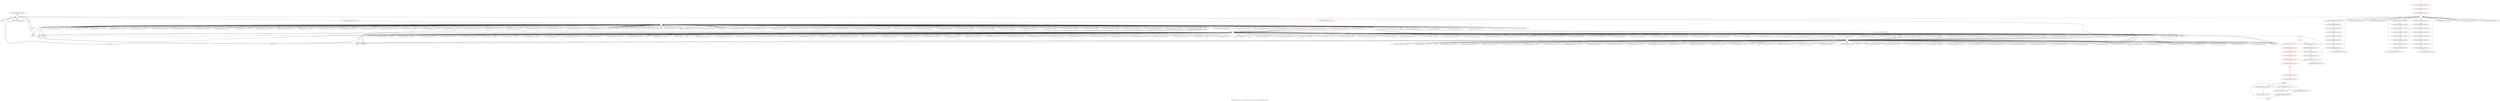 digraph "Vulnerability from 'file curve25519-donnabad.c line 854 to file curve25519-donnabad.c line 725 '  "{
label="Vulnerability from  'file curve25519-donnabad.c line 854 to file curve25519-donnabad.c line 725 ' ";
node_6763[shape=octagon,style=solid,label="curve25519-donnabad.c Line  865"]
node_6996[shape=ellipse,style=dashed,label=""]
"node_6763"->"node_6996"
node_6762[shape=octagon,style=solid,label="null"]
"node_6762"->"node_6996"
node_6761[shape=octagon,style=solid,label="curve25519-donnabad.c Line  862"]
node_7064[shape=ellipse,style=dashed,label="", color=red]
"node_6761"->"node_7064"
node_6760[shape=octagon,style=solid,label="curve25519-donnabad.c Line  862"]
node_6759[shape=ellipse,style=solid,label="curve25519-donnabad.c Line  862"]
"node_6760"->"node_6759"
"node_6759"->"node_6761"
node_6758[shape=ellipse,style=dashed,label=""]
node_7041[shape=octagon,style=solid,label="null"]
"node_6758"->"node_7041"
node_7061[shape=octagon,style=solid,label="null"]
"node_6758"->"node_7061"
node_7068[shape=octagon,style=solid,label="null"]
"node_6758"->"node_7068"
node_7069[shape=octagon,style=solid,label="null"]
"node_6758"->"node_7069"
node_6766[shape=octagon,style=solid,label="null"]
"node_6758"->"node_6766"
node_6767[shape=octagon,style=solid,label="curve25519-donnabad.c Line  866"]
"node_6758"->"node_6767"
node_6769[shape=octagon,style=solid,label="null"]
"node_6758"->"node_6769"
node_6772[shape=octagon,style=solid,label="curve25519-donnabad.c Line  867"]
"node_6758"->"node_6772"
node_6778[shape=octagon,style=solid,label="null"]
"node_6758"->"node_6778"
node_6787[shape=octagon,style=solid,label="curve25519-donnabad.c Line  838"]
"node_6758"->"node_6787"
node_6834[shape=octagon,style=solid,label="curve25519-donnabad.c Line  813"]
"node_6758"->"node_6834"
node_6836[shape=octagon,style=solid,label="curve25519-donnabad.c Line  813"]
"node_6758"->"node_6836"
node_6855[shape=octagon,style=solid,label="curve25519-donnabad.c Line  800"]
"node_6758"->"node_6855"
node_6857[shape=octagon,style=solid,label="curve25519-donnabad.c Line  801"]
"node_6758"->"node_6857"
node_6860[shape=octagon,style=solid,label="curve25519-donnabad.c Line  803"]
"node_6758"->"node_6860"
node_6863[shape=octagon,style=solid,label="curve25519-donnabad.c Line  804"]
"node_6758"->"node_6863"
node_6864[shape=octagon,style=solid,label="curve25519-donnabad.c Line  804"]
"node_6758"->"node_6864"
node_6865[shape=octagon,style=solid,label="curve25519-donnabad.c Line  804"]
"node_6758"->"node_6865"
node_6867[shape=octagon,style=solid,label="curve25519-donnabad.c Line  805"]
"node_6758"->"node_6867"
node_6868[shape=octagon,style=solid,label="curve25519-donnabad.c Line  806"]
"node_6758"->"node_6868"
node_6870[shape=octagon,style=solid,label="curve25519-donnabad.c Line  806"]
"node_6758"->"node_6870"
node_6873[shape=octagon,style=solid,label="curve25519-donnabad.c Line  808"]
"node_6758"->"node_6873"
node_6885[shape=octagon,style=solid,label="curve25519-donnabad.c Line  815"]
"node_6758"->"node_6885"
node_6892[shape=octagon,style=solid,label="curve25519-donnabad.c Line  818"]
"node_6758"->"node_6892"
node_6894[shape=octagon,style=solid,label="curve25519-donnabad.c Line  818"]
"node_6758"->"node_6894"
node_6896[shape=octagon,style=solid,label="curve25519-donnabad.c Line  820"]
"node_6758"->"node_6896"
node_6905[shape=octagon,style=solid,label="curve25519-donnabad.c Line  823"]
"node_6758"->"node_6905"
node_6906[shape=octagon,style=solid,label="null"]
"node_6758"->"node_6906"
node_6915[shape=octagon,style=solid,label="curve25519-donnabad.c Line  828"]
"node_6758"->"node_6915"
node_6917[shape=octagon,style=solid,label="curve25519-donnabad.c Line  828"]
"node_6758"->"node_6917"
node_6920[shape=octagon,style=solid,label="curve25519-donnabad.c Line  830"]
"node_6758"->"node_6920"
node_6927[shape=octagon,style=solid,label="curve25519-donnabad.c Line  833"]
"node_6758"->"node_6927"
node_6929[shape=octagon,style=solid,label="curve25519-donnabad.c Line  833"]
"node_6758"->"node_6929"
node_6932[shape=octagon,style=solid,label="curve25519-donnabad.c Line  835"]
"node_6758"->"node_6932"
node_6945[shape=octagon,style=solid,label="curve25519-donnabad.c Line  843"]
"node_6758"->"node_6945"
node_6958[shape=octagon,style=solid,label="null"]
"node_6758"->"node_6958"
node_6960[shape=octagon,style=solid,label="curve25519-donnabad.c Line  850"]
"node_6758"->"node_6960"
node_6966[shape=octagon,style=solid,label="null"]
"node_6758"->"node_6966"
node_6997[shape=octagon,style=solid,label="null"]
"node_6758"->"node_6997"
node_7012[shape=octagon,style=solid,label="null"]
"node_6758"->"node_7012"
node_7013[shape=octagon,style=solid,label="curve25519-donnabad.c Line  665"]
"node_6758"->"node_7013"
node_7015[shape=octagon,style=solid,label="curve25519-donnabad.c Line  667"]
"node_6758"->"node_7015"
node_7018[shape=octagon,style=solid,label="curve25519-donnabad.c Line  669"]
"node_6758"->"node_7018"
node_7021[shape=octagon,style=solid,label="curve25519-donnabad.c Line  674"]
"node_6758"->"node_7021"
node_7023[shape=octagon,style=solid,label="curve25519-donnabad.c Line  677"]
"node_6758"->"node_7023"
node_7024[shape=octagon,style=solid,label="curve25519-donnabad.c Line  679"]
"node_6758"->"node_7024"
node_7025[shape=octagon,style=solid,label="curve25519-donnabad.c Line  681"]
"node_6758"->"node_7025"
node_7026[shape=octagon,style=solid,label="curve25519-donnabad.c Line  681"]
"node_6758"->"node_7026"
node_7028[shape=octagon,style=solid,label="curve25519-donnabad.c Line  686"]
"node_6758"->"node_7028"
node_7029[shape=octagon,style=solid,label="curve25519-donnabad.c Line  686"]
"node_6758"->"node_7029"
node_7030[shape=octagon,style=solid,label="null"]
"node_6758"->"node_7030"
node_7035[shape=octagon,style=solid,label="curve25519-donnabad.c Line  689"]
"node_6758"->"node_7035"
node_7038[shape=octagon,style=solid,label="curve25519-donnabad.c Line  695"]
"node_6758"->"node_7038"
node_7039[shape=octagon,style=solid,label="curve25519-donnabad.c Line  697"]
"node_6758"->"node_7039"
node_6757[shape=ellipse,style=dashed,label=""]
"node_6757"->"node_7041"
"node_6757"->"node_7061"
node_7065[shape=octagon,style=solid,label="null"]
"node_6757"->"node_7065"
node_7067[shape=octagon,style=solid,label="null"]
"node_6757"->"node_7067"
"node_6757"->"node_7068"
"node_6757"->"node_7069"
node_6764[shape=octagon,style=solid,label="curve25519-donnabad.c Line  865"]
"node_6757"->"node_6764"
node_6768[shape=octagon,style=solid,label="curve25519-donnabad.c Line  866"]
"node_6757"->"node_6768"
"node_6757"->"node_6769"
node_6770[shape=octagon,style=solid,label="curve25519-donnabad.c Line  867"]
"node_6757"->"node_6770"
node_6774[shape=octagon,style=solid,label="curve25519-donnabad.c Line  868"]
"node_6757"->"node_6774"
node_6776[shape=octagon,style=solid,label="null"]
"node_6757"->"node_6776"
"node_6757"->"node_6778"
node_6781[shape=octagon,style=solid,label="curve25519-donnabad.c Line  837"]
"node_6757"->"node_6781"
node_6782[shape=octagon,style=solid,label="curve25519-donnabad.c Line  837"]
"node_6757"->"node_6782"
node_6783[shape=octagon,style=solid,label="curve25519-donnabad.c Line  837"]
"node_6757"->"node_6783"
node_6784[shape=octagon,style=solid,label="curve25519-donnabad.c Line  837"]
"node_6757"->"node_6784"
node_6785[shape=octagon,style=solid,label="curve25519-donnabad.c Line  838"]
"node_6757"->"node_6785"
node_6786[shape=octagon,style=solid,label="curve25519-donnabad.c Line  838"]
"node_6757"->"node_6786"
node_6835[shape=octagon,style=solid,label="curve25519-donnabad.c Line  813"]
"node_6757"->"node_6835"
node_6853[shape=octagon,style=solid,label="curve25519-donnabad.c Line  780"]
"node_6757"->"node_6853"
node_6856[shape=octagon,style=solid,label="curve25519-donnabad.c Line  801"]
"node_6757"->"node_6856"
node_6858[shape=octagon,style=solid,label="curve25519-donnabad.c Line  802"]
"node_6757"->"node_6858"
node_6859[shape=octagon,style=solid,label="curve25519-donnabad.c Line  802"]
"node_6757"->"node_6859"
node_6861[shape=octagon,style=solid,label="curve25519-donnabad.c Line  803"]
"node_6757"->"node_6861"
node_6866[shape=octagon,style=solid,label="curve25519-donnabad.c Line  805"]
"node_6757"->"node_6866"
node_6869[shape=octagon,style=solid,label="curve25519-donnabad.c Line  806"]
"node_6757"->"node_6869"
node_6871[shape=octagon,style=solid,label="null"]
"node_6757"->"node_6871"
node_6872[shape=octagon,style=solid,label="curve25519-donnabad.c Line  808"]
"node_6757"->"node_6872"
node_6874[shape=octagon,style=solid,label="curve25519-donnabad.c Line  809"]
"node_6757"->"node_6874"
node_6875[shape=octagon,style=solid,label="curve25519-donnabad.c Line  809"]
"node_6757"->"node_6875"
node_6876[shape=octagon,style=solid,label="curve25519-donnabad.c Line  810"]
"node_6757"->"node_6876"
node_6877[shape=octagon,style=solid,label="curve25519-donnabad.c Line  810"]
"node_6757"->"node_6877"
node_6878[shape=octagon,style=solid,label="curve25519-donnabad.c Line  811"]
"node_6757"->"node_6878"
node_6879[shape=octagon,style=solid,label="curve25519-donnabad.c Line  811"]
"node_6757"->"node_6879"
node_6880[shape=octagon,style=solid,label="curve25519-donnabad.c Line  812"]
"node_6757"->"node_6880"
node_6881[shape=octagon,style=solid,label="curve25519-donnabad.c Line  812"]
"node_6757"->"node_6881"
node_6884[shape=octagon,style=solid,label="curve25519-donnabad.c Line  815"]
"node_6757"->"node_6884"
node_6886[shape=octagon,style=solid,label="curve25519-donnabad.c Line  816"]
"node_6757"->"node_6886"
node_6887[shape=octagon,style=solid,label="curve25519-donnabad.c Line  816"]
"node_6757"->"node_6887"
node_6888[shape=octagon,style=solid,label="curve25519-donnabad.c Line  817"]
"node_6757"->"node_6888"
node_6889[shape=octagon,style=solid,label="curve25519-donnabad.c Line  817"]
"node_6757"->"node_6889"
node_6890[shape=octagon,style=solid,label="curve25519-donnabad.c Line  817"]
"node_6757"->"node_6890"
node_6891[shape=octagon,style=solid,label="curve25519-donnabad.c Line  817"]
"node_6757"->"node_6891"
node_6893[shape=octagon,style=solid,label="curve25519-donnabad.c Line  818"]
"node_6757"->"node_6893"
node_6895[shape=octagon,style=solid,label="curve25519-donnabad.c Line  820"]
"node_6757"->"node_6895"
node_6897[shape=octagon,style=solid,label="curve25519-donnabad.c Line  821"]
"node_6757"->"node_6897"
node_6898[shape=octagon,style=solid,label="curve25519-donnabad.c Line  821"]
"node_6757"->"node_6898"
node_6899[shape=octagon,style=solid,label="curve25519-donnabad.c Line  822"]
"node_6757"->"node_6899"
node_6900[shape=octagon,style=solid,label="curve25519-donnabad.c Line  822"]
"node_6757"->"node_6900"
node_6901[shape=octagon,style=solid,label="curve25519-donnabad.c Line  822"]
"node_6757"->"node_6901"
node_6902[shape=octagon,style=solid,label="curve25519-donnabad.c Line  822"]
"node_6757"->"node_6902"
node_6903[shape=octagon,style=solid,label="curve25519-donnabad.c Line  823"]
"node_6757"->"node_6903"
node_6904[shape=octagon,style=solid,label="curve25519-donnabad.c Line  823"]
"node_6757"->"node_6904"
node_6907[shape=octagon,style=solid,label="curve25519-donnabad.c Line  825"]
"node_6757"->"node_6907"
node_6908[shape=octagon,style=solid,label="curve25519-donnabad.c Line  825"]
"node_6757"->"node_6908"
node_6909[shape=octagon,style=solid,label="curve25519-donnabad.c Line  826"]
"node_6757"->"node_6909"
node_6910[shape=octagon,style=solid,label="curve25519-donnabad.c Line  826"]
"node_6757"->"node_6910"
node_6911[shape=octagon,style=solid,label="curve25519-donnabad.c Line  827"]
"node_6757"->"node_6911"
node_6912[shape=octagon,style=solid,label="curve25519-donnabad.c Line  827"]
"node_6757"->"node_6912"
node_6913[shape=octagon,style=solid,label="curve25519-donnabad.c Line  827"]
"node_6757"->"node_6913"
node_6914[shape=octagon,style=solid,label="curve25519-donnabad.c Line  827"]
"node_6757"->"node_6914"
node_6916[shape=octagon,style=solid,label="curve25519-donnabad.c Line  828"]
"node_6757"->"node_6916"
node_6919[shape=octagon,style=solid,label="curve25519-donnabad.c Line  830"]
"node_6757"->"node_6919"
node_6921[shape=octagon,style=solid,label="curve25519-donnabad.c Line  831"]
"node_6757"->"node_6921"
node_6922[shape=octagon,style=solid,label="curve25519-donnabad.c Line  831"]
"node_6757"->"node_6922"
node_6923[shape=octagon,style=solid,label="curve25519-donnabad.c Line  832"]
"node_6757"->"node_6923"
node_6924[shape=octagon,style=solid,label="curve25519-donnabad.c Line  832"]
"node_6757"->"node_6924"
node_6925[shape=octagon,style=solid,label="curve25519-donnabad.c Line  832"]
"node_6757"->"node_6925"
node_6926[shape=octagon,style=solid,label="curve25519-donnabad.c Line  832"]
"node_6757"->"node_6926"
node_6928[shape=octagon,style=solid,label="curve25519-donnabad.c Line  833"]
"node_6757"->"node_6928"
node_6931[shape=octagon,style=solid,label="curve25519-donnabad.c Line  835"]
"node_6757"->"node_6931"
node_6933[shape=octagon,style=solid,label="curve25519-donnabad.c Line  836"]
"node_6757"->"node_6933"
node_6934[shape=octagon,style=solid,label="curve25519-donnabad.c Line  836"]
"node_6757"->"node_6934"
node_6935[shape=octagon,style=solid,label="curve25519-donnabad.c Line  840"]
"node_6757"->"node_6935"
node_6936[shape=octagon,style=solid,label="curve25519-donnabad.c Line  840"]
"node_6757"->"node_6936"
node_6937[shape=octagon,style=solid,label="curve25519-donnabad.c Line  841"]
"node_6757"->"node_6937"
node_6938[shape=octagon,style=solid,label="curve25519-donnabad.c Line  841"]
"node_6757"->"node_6938"
node_6939[shape=octagon,style=solid,label="curve25519-donnabad.c Line  842"]
"node_6757"->"node_6939"
node_6940[shape=octagon,style=solid,label="curve25519-donnabad.c Line  842"]
"node_6757"->"node_6940"
node_6941[shape=octagon,style=solid,label="curve25519-donnabad.c Line  842"]
"node_6757"->"node_6941"
node_6942[shape=octagon,style=solid,label="curve25519-donnabad.c Line  842"]
"node_6757"->"node_6942"
node_6943[shape=octagon,style=solid,label="curve25519-donnabad.c Line  843"]
"node_6757"->"node_6943"
node_6944[shape=octagon,style=solid,label="curve25519-donnabad.c Line  843"]
"node_6757"->"node_6944"
node_6947[shape=octagon,style=solid,label="curve25519-donnabad.c Line  845"]
"node_6757"->"node_6947"
node_6948[shape=octagon,style=solid,label="curve25519-donnabad.c Line  845"]
"node_6757"->"node_6948"
node_6949[shape=octagon,style=solid,label="curve25519-donnabad.c Line  846"]
"node_6757"->"node_6949"
node_6950[shape=octagon,style=solid,label="curve25519-donnabad.c Line  846"]
"node_6757"->"node_6950"
node_6951[shape=octagon,style=solid,label="curve25519-donnabad.c Line  847"]
"node_6757"->"node_6951"
node_6952[shape=octagon,style=solid,label="curve25519-donnabad.c Line  847"]
"node_6757"->"node_6952"
node_6953[shape=octagon,style=solid,label="curve25519-donnabad.c Line  848"]
"node_6757"->"node_6953"
node_6954[shape=octagon,style=solid,label="curve25519-donnabad.c Line  848"]
"node_6757"->"node_6954"
node_6956[shape=octagon,style=solid,label="curve25519-donnabad.c Line  849"]
"node_6757"->"node_6956"
node_6957[shape=octagon,style=solid,label="curve25519-donnabad.c Line  849"]
"node_6757"->"node_6957"
node_6959[shape=octagon,style=solid,label="curve25519-donnabad.c Line  850"]
"node_6757"->"node_6959"
node_6964[shape=octagon,style=solid,label="null"]
"node_6757"->"node_6964"
"node_6757"->"node_6966"
node_6999[shape=octagon,style=solid,label="null"]
"node_6757"->"node_6999"
"node_6757"->"node_7012"
node_7027[shape=octagon,style=solid,label="null"]
"node_6757"->"node_7027"
"node_6757"->"node_7030"
node_7040[shape=octagon,style=solid,label="curve25519-donnabad.c Line  697"]
"node_7040"->"node_6757"
"node_7041"->"node_6757"
node_7042[shape=octagon,style=solid,label="null"]
node_6789[shape=ellipse,style=dashed,label="", color=red]
"node_7042"->"node_6789"
node_7043[shape=octagon,style=solid,label="curve25519-donnabad.c Line  417"]
"node_7043"->"node_6789"
node_7044[shape=octagon,style=solid,label="curve25519-donnabad.c Line  421"]
"node_7044"->"node_6789"
node_7045[shape=octagon,style=solid,label="curve25519-donnabad.c Line  422"]
"node_7045"->"node_6789"
node_7046[shape=octagon,style=solid,label="curve25519-donnabad.c Line  424"]
"node_7046"->"node_6789"
node_7047[shape=ellipse,style=dashed,label="", color=red]
node_7049[shape=octagon,style=solid,label="curve25519-donnabad.c Line  859", color=red]
"node_7047"->"node_7049" [color=red]
node_7048[shape=ellipse,style=solid,label="curve25519-donnabad.c Line  859", color=red]
node_6968[shape=octagon,style=solid,label="curve25519-donnabad.c Line  859", color=red]
"node_7048"->"node_6968" [color=red]
"node_7049"->"node_7048" [color=red]
node_7050[shape=octagon,style=solid,label="curve25519-donnabad.c Line  859"]
"node_7050"->"node_7064"
node_7051[shape=ellipse,style=solid,label="curve25519-donnabad.c Line  722", color=red]
node_7054[shape=ellipse,style=solid,label="null"]
"node_7051"->"node_7054" [style=dashed]
node_7058[shape=ellipse,style=solid,label="curve25519-donnabad.c Line  723", color=red]
"node_7051"->"node_7058" [color=red, style=dashed]
node_7052[shape=octagon,style=solid,label="curve25519-donnabad.c Line  722", color=red]
"node_7052"->"node_7051" [color=red]
node_7053[shape=ellipse,style=solid,label="", color=red]
"node_7053"->"node_7052" [color=red]
node_7057[shape=octagon,style=solid,label="curve25519-donnabad.c Line  723"]
"node_7054"->"node_7057"
node_7059[shape=octagon,style=solid,label="curve25519-donnabad.c Line  723"]
"node_7054"->"node_7059"
node_6883[shape=octagon,style=solid,label="curve25519-donnabad.c Line  725"]
"node_7054"->"node_6883"
node_7055[shape=octagon,style=solid,label="null"]
"node_7055"->"node_7054"
node_7056[shape=ellipse,style=solid,label="curve25519-donnabad.c Line  723"]
"node_7056"->"node_7055"
"node_7057"->"node_7056"
"node_7058"->"node_7056" [style=dashed]
node_6882[shape=ellipse,style=solid,label="curve25519-donnabad.c Line  725", color=red]
"node_7058"->"node_6882" [color=red, style=dashed]
"node_7059"->"node_7058"
node_7060[shape=octagon,style=solid,label="curve25519-donnabad.c Line  637"]
"node_7060"->"node_6789"
"node_7061"->"node_6789"
node_7062[shape=octagon,style=solid,label="curve25519-donnabad.c Line  640"]
"node_7062"->"node_6789"
node_7063[shape=octagon,style=solid,label="curve25519-donnabad.c Line  643"]
"node_7063"->"node_6789"
"node_7064"->"node_7050"
node_7066[shape=octagon,style=solid,label="null"]
"node_7064"->"node_7066"
node_6765[shape=octagon,style=solid,label="curve25519-donnabad.c Line  865"]
"node_7064"->"node_6765"
node_6831[shape=octagon,style=solid,label="curve25519-donnabad.c Line  748", color=red]
"node_7064"->"node_6831" [color=red]
node_6969[shape=octagon,style=solid,label="curve25519-donnabad.c Line  860"]
"node_7064"->"node_6969"
node_6971[shape=octagon,style=solid,label="curve25519-donnabad.c Line  860"]
"node_7064"->"node_6971"
node_6979[shape=octagon,style=solid,label="curve25519-donnabad.c Line  861"]
"node_7064"->"node_6979"
node_6981[shape=octagon,style=solid,label="curve25519-donnabad.c Line  861"]
"node_7064"->"node_6981"
node_6989[shape=octagon,style=solid,label="curve25519-donnabad.c Line  862"]
"node_7064"->"node_6989"
node_6991[shape=octagon,style=solid,label="curve25519-donnabad.c Line  862"]
"node_7064"->"node_6991"
"node_7065"->"node_6757"
"node_7066"->"node_7064"
"node_7067"->"node_6757"
"node_7068"->"node_6996"
"node_7069"->"node_6757"
"node_6764"->"node_6757"
"node_6765"->"node_7064"
"node_6766"->"node_6758"
"node_6767"->"node_6758"
"node_6768"->"node_6757"
"node_6769"->"node_6758"
"node_6770"->"node_6758"
node_6771[shape=octagon,style=solid,label="curve25519-donnabad.c Line  867"]
"node_6771"->"node_6996"
"node_6772"->"node_6757"
node_6773[shape=octagon,style=solid,label="null"]
"node_6773"->"node_6996"
"node_6774"->"node_6758"
node_6775[shape=octagon,style=solid,label="null"]
"node_6775"->"node_6789"
"node_6776"->"node_6789"
node_6777[shape=octagon,style=solid,label="null"]
"node_6777"->"node_6789"
"node_6778"->"node_6789"
node_6779[shape=octagon,style=solid,label="null"]
"node_6779"->"node_6789"
node_6780[shape=octagon,style=solid,label="null"]
"node_6780"->"node_6789"
"node_6781"->"node_6757"
"node_6782"->"node_6757"
"node_6783"->"node_6757"
"node_6784"->"node_6758"
"node_6785"->"node_6757"
"node_6786"->"node_6757"
"node_6787"->"node_6758"
node_6788[shape=octagon,style=solid,label="null"]
"node_6788"->"node_6789"
"node_6789"->"node_7040"
"node_6789"->"node_7042"
"node_6789"->"node_7043"
"node_6789"->"node_7044"
"node_6789"->"node_7045"
"node_6789"->"node_7046"
"node_6789"->"node_7060"
"node_6789"->"node_7061"
"node_6789"->"node_7062"
"node_6789"->"node_7063"
"node_6789"->"node_6773"
"node_6789"->"node_6775"
"node_6789"->"node_6776"
"node_6789"->"node_6777"
"node_6789"->"node_6778"
"node_6789"->"node_6779"
"node_6789"->"node_6780"
"node_6789"->"node_6788"
node_6790[shape=octagon,style=solid,label="curve25519-donnabad.c Line  738"]
"node_6789"->"node_6790"
node_6791[shape=octagon,style=solid,label="curve25519-donnabad.c Line  738"]
"node_6789"->"node_6791"
node_6792[shape=octagon,style=solid,label="curve25519-donnabad.c Line  738"]
"node_6789"->"node_6792"
node_6793[shape=octagon,style=solid,label="curve25519-donnabad.c Line  738"]
"node_6789"->"node_6793"
node_6794[shape=octagon,style=solid,label="curve25519-donnabad.c Line  738"]
"node_6789"->"node_6794"
node_6795[shape=octagon,style=solid,label="curve25519-donnabad.c Line  738"]
"node_6789"->"node_6795"
node_6796[shape=octagon,style=solid,label="curve25519-donnabad.c Line  738"]
"node_6789"->"node_6796"
node_6797[shape=octagon,style=solid,label="curve25519-donnabad.c Line  738"]
"node_6789"->"node_6797"
node_6798[shape=octagon,style=solid,label="curve25519-donnabad.c Line  739"]
"node_6789"->"node_6798"
node_6799[shape=octagon,style=solid,label="curve25519-donnabad.c Line  739"]
"node_6789"->"node_6799"
node_6800[shape=octagon,style=solid,label="curve25519-donnabad.c Line  739"]
"node_6789"->"node_6800"
node_6801[shape=octagon,style=solid,label="curve25519-donnabad.c Line  739"]
"node_6789"->"node_6801"
node_6802[shape=octagon,style=solid,label="curve25519-donnabad.c Line  740"]
"node_6789"->"node_6802"
node_6803[shape=octagon,style=solid,label="curve25519-donnabad.c Line  740"]
"node_6789"->"node_6803"
node_6804[shape=octagon,style=solid,label="curve25519-donnabad.c Line  740"]
"node_6789"->"node_6804"
node_6805[shape=octagon,style=solid,label="curve25519-donnabad.c Line  740"]
"node_6789"->"node_6805"
node_6806[shape=octagon,style=solid,label="curve25519-donnabad.c Line  740"]
"node_6789"->"node_6806"
node_6807[shape=octagon,style=solid,label="curve25519-donnabad.c Line  740"]
"node_6789"->"node_6807"
node_6808[shape=octagon,style=solid,label="curve25519-donnabad.c Line  740"]
"node_6789"->"node_6808"
node_6809[shape=octagon,style=solid,label="curve25519-donnabad.c Line  740"]
"node_6789"->"node_6809"
node_6810[shape=octagon,style=solid,label="curve25519-donnabad.c Line  741"]
"node_6789"->"node_6810"
node_6811[shape=octagon,style=solid,label="curve25519-donnabad.c Line  741"]
"node_6789"->"node_6811"
node_6812[shape=octagon,style=solid,label="curve25519-donnabad.c Line  741"]
"node_6789"->"node_6812"
node_6813[shape=octagon,style=solid,label="curve25519-donnabad.c Line  741"]
"node_6789"->"node_6813"
node_6814[shape=octagon,style=solid,label="curve25519-donnabad.c Line  745"]
"node_6789"->"node_6814"
node_6815[shape=octagon,style=solid,label="null"]
"node_6789"->"node_6815"
node_6816[shape=octagon,style=solid,label="null"]
"node_6789"->"node_6816"
node_6817[shape=octagon,style=solid,label="null"]
"node_6789"->"node_6817"
node_6818[shape=octagon,style=solid,label="null"]
"node_6789"->"node_6818"
node_6819[shape=octagon,style=solid,label="null"]
"node_6789"->"node_6819"
node_6820[shape=octagon,style=solid,label="null"]
"node_6789"->"node_6820"
node_6821[shape=octagon,style=solid,label="null"]
"node_6789"->"node_6821"
node_6822[shape=octagon,style=solid,label="null"]
"node_6789"->"node_6822"
node_6823[shape=octagon,style=solid,label="null"]
"node_6789"->"node_6823"
node_6824[shape=octagon,style=solid,label="null"]
"node_6789"->"node_6824"
node_6825[shape=octagon,style=solid,label="null"]
"node_6789"->"node_6825"
node_6826[shape=octagon,style=solid,label="null"]
"node_6789"->"node_6826"
node_6827[shape=octagon,style=solid,label="null"]
"node_6789"->"node_6827"
node_6828[shape=octagon,style=solid,label="null"]
"node_6789"->"node_6828"
node_6829[shape=octagon,style=solid,label="null"]
"node_6789"->"node_6829"
node_6830[shape=octagon,style=solid,label="null"]
"node_6789"->"node_6830"
node_6833[shape=octagon,style=solid,label="curve25519-donnabad.c Line  748", color=red]
"node_6789"->"node_6833" [color=red]
node_6852[shape=octagon,style=solid,label="curve25519-donnabad.c Line  779"]
"node_6789"->"node_6852"
node_6854[shape=octagon,style=solid,label="curve25519-donnabad.c Line  780"]
"node_6789"->"node_6854"
node_6862[shape=octagon,style=solid,label="null"]
"node_6789"->"node_6862"
node_6918[shape=octagon,style=solid,label="null"]
"node_6789"->"node_6918"
node_6946[shape=octagon,style=solid,label="null"]
"node_6789"->"node_6946"
node_6955[shape=octagon,style=solid,label="null"]
"node_6789"->"node_6955"
node_6961[shape=octagon,style=solid,label="null"]
"node_6789"->"node_6961"
node_6962[shape=octagon,style=solid,label="curve25519-donnabad.c Line  335"]
"node_6789"->"node_6962"
node_6963[shape=octagon,style=solid,label="curve25519-donnabad.c Line  337"]
"node_6789"->"node_6963"
"node_6789"->"node_6964"
node_6965[shape=octagon,style=solid,label="curve25519-donnabad.c Line  338"]
"node_6789"->"node_6965"
node_6967[shape=octagon,style=solid,label="curve25519-donnabad.c Line  340"]
"node_6789"->"node_6967"
"node_6789"->"node_6997"
node_6998[shape=octagon,style=solid,label="curve25519-donnabad.c Line  646"]
"node_6789"->"node_6998"
"node_6789"->"node_6999"
node_7000[shape=octagon,style=solid,label="curve25519-donnabad.c Line  648"]
"node_6789"->"node_7000"
node_7001[shape=octagon,style=solid,label="curve25519-donnabad.c Line  652"]
"node_6789"->"node_7001"
node_7002[shape=octagon,style=solid,label="curve25519-donnabad.c Line  654"]
"node_6789"->"node_7002"
node_7003[shape=octagon,style=solid,label="curve25519-donnabad.c Line  655"]
"node_6789"->"node_7003"
node_7004[shape=octagon,style=solid,label="curve25519-donnabad.c Line  657"]
"node_6789"->"node_7004"
node_7005[shape=octagon,style=solid,label="curve25519-donnabad.c Line  658"]
"node_6789"->"node_7005"
node_7006[shape=octagon,style=solid,label="curve25519-donnabad.c Line  660"]
"node_6789"->"node_7006"
node_7007[shape=octagon,style=solid,label="curve25519-donnabad.c Line  660"]
"node_6789"->"node_7007"
node_7008[shape=octagon,style=solid,label="curve25519-donnabad.c Line  661"]
"node_6789"->"node_7008"
node_7009[shape=octagon,style=solid,label="curve25519-donnabad.c Line  661"]
"node_6789"->"node_7009"
node_7010[shape=octagon,style=solid,label="curve25519-donnabad.c Line  663"]
"node_6789"->"node_7010"
node_7011[shape=octagon,style=solid,label="curve25519-donnabad.c Line  663"]
"node_6789"->"node_7011"
node_7014[shape=octagon,style=solid,label="curve25519-donnabad.c Line  665"]
"node_6789"->"node_7014"
node_7016[shape=octagon,style=solid,label="curve25519-donnabad.c Line  667"]
"node_6789"->"node_7016"
node_7017[shape=octagon,style=solid,label="curve25519-donnabad.c Line  669"]
"node_6789"->"node_7017"
node_7019[shape=octagon,style=solid,label="curve25519-donnabad.c Line  671"]
"node_6789"->"node_7019"
node_7020[shape=octagon,style=solid,label="curve25519-donnabad.c Line  672"]
"node_6789"->"node_7020"
node_7022[shape=octagon,style=solid,label="curve25519-donnabad.c Line  675"]
"node_6789"->"node_7022"
"node_6789"->"node_7027"
node_7031[shape=octagon,style=solid,label="curve25519-donnabad.c Line  688"]
"node_6789"->"node_7031"
node_7032[shape=octagon,style=solid,label="curve25519-donnabad.c Line  688"]
"node_6789"->"node_7032"
node_7033[shape=octagon,style=solid,label="curve25519-donnabad.c Line  688"]
"node_6789"->"node_7033"
node_7034[shape=octagon,style=solid,label="curve25519-donnabad.c Line  689"]
"node_6789"->"node_7034"
node_7036[shape=octagon,style=solid,label="curve25519-donnabad.c Line  693"]
"node_6789"->"node_7036"
node_7037[shape=octagon,style=solid,label="curve25519-donnabad.c Line  695"]
"node_6789"->"node_7037"
"node_6790"->"node_6789"
"node_6791"->"node_6789"
"node_6792"->"node_6789"
"node_6793"->"node_6789"
"node_6794"->"node_6789"
"node_6795"->"node_6789"
"node_6796"->"node_6789"
"node_6797"->"node_6789"
"node_6798"->"node_6789"
"node_6799"->"node_6789"
"node_6800"->"node_6789"
"node_6801"->"node_6789"
"node_6802"->"node_6789"
"node_6803"->"node_6789"
"node_6804"->"node_6789"
"node_6805"->"node_6789"
"node_6806"->"node_6789"
"node_6807"->"node_6789"
"node_6808"->"node_6789"
"node_6809"->"node_6789"
"node_6810"->"node_6789"
"node_6811"->"node_6789"
"node_6812"->"node_6789"
"node_6813"->"node_6789"
"node_6814"->"node_6789"
"node_6815"->"node_6789"
"node_6816"->"node_6789"
"node_6817"->"node_6789"
"node_6818"->"node_6789"
"node_6819"->"node_6789"
"node_6820"->"node_6789"
"node_6821"->"node_6789"
"node_6822"->"node_6789"
"node_6823"->"node_6789"
"node_6824"->"node_6789"
"node_6825"->"node_6789"
"node_6826"->"node_6789"
"node_6827"->"node_6789"
"node_6828"->"node_6789"
"node_6829"->"node_6789"
"node_6830"->"node_6789"
"node_6831"->"node_6789" [color=red]
node_6832[shape=ellipse,style=solid,label="curve25519-donnabad.c Line  748", color=red]
node_6838[shape=octagon,style=solid,label="null", color=red]
"node_6832"->"node_6838" [color=red]
"node_6833"->"node_6832" [color=red]
"node_6834"->"node_6758"
"node_6835"->"node_6757"
"node_6836"->"node_6758"
node_6837[shape=ellipse,style=solid,label="null", color=red]
node_6844[shape=octagon,style=solid,label="curve25519-donnabad.c Line  775"]
"node_6837"->"node_6844"
node_6846[shape=octagon,style=solid,label="curve25519-donnabad.c Line  750", color=red]
"node_6837"->"node_6846" [color=red]
"node_6838"->"node_6837" [color=red]
node_6839[shape=ellipse,style=solid,label="curve25519-donnabad.c Line  775"]
"node_6839"->"node_6838"
node_6840[shape=octagon,style=solid,label="curve25519-donnabad.c Line  775"]
"node_6840"->"node_6839"
node_6841[shape=ellipse,style=solid,label="curve25519-donnabad.c Line  775"]
"node_6841"->"node_6840"
node_6842[shape=octagon,style=solid,label="curve25519-donnabad.c Line  775"]
"node_6842"->"node_6841"
node_6843[shape=ellipse,style=solid,label="curve25519-donnabad.c Line  775"]
"node_6843"->"node_6842"
"node_6844"->"node_6843"
node_6845[shape=ellipse,style=solid,label="curve25519-donnabad.c Line  750", color=red]
node_6848[shape=octagon,style=solid,label="curve25519-donnabad.c Line  750", color=red]
"node_6845"->"node_6848" [color=red]
"node_6846"->"node_6845" [color=red]
node_6847[shape=ellipse,style=solid,label="curve25519-donnabad.c Line  750", color=red]
node_6850[shape=octagon,style=solid,label="curve25519-donnabad.c Line  750", color=red]
"node_6847"->"node_6850" [color=red]
"node_6848"->"node_6847" [color=red]
node_6849[shape=ellipse,style=solid,label="curve25519-donnabad.c Line  750", color=red]
node_6930[shape=octagon,style=solid,label="null", color=red]
"node_6849"->"node_6930" [color=red]
"node_6850"->"node_6849" [color=red]
node_6851[shape=octagon,style=solid,label="curve25519-donnabad.c Line  779"]
"node_6851"->"node_6789"
"node_6852"->"node_6789"
"node_6853"->"node_6789"
"node_6854"->"node_6789"
"node_6855"->"node_6758"
"node_6856"->"node_6757"
"node_6857"->"node_6758"
"node_6858"->"node_6757"
"node_6859"->"node_6758"
"node_6860"->"node_6758"
"node_6861"->"node_6757"
"node_6862"->"node_6757"
"node_6863"->"node_6758"
"node_6864"->"node_6758"
"node_6865"->"node_6758"
"node_6866"->"node_6757"
"node_6867"->"node_6757"
"node_6868"->"node_6758"
"node_6869"->"node_6757"
"node_6870"->"node_6758"
"node_6871"->"node_6757"
"node_6872"->"node_6757"
"node_6873"->"node_6757"
"node_6874"->"node_6757"
"node_6875"->"node_6758"
"node_6876"->"node_6757"
"node_6877"->"node_6758"
"node_6878"->"node_6757"
"node_6879"->"node_6758"
"node_6880"->"node_6757"
"node_6881"->"node_6758"
"node_6883"->"node_6882"
"node_6884"->"node_6757"
"node_6885"->"node_6757"
"node_6886"->"node_6757"
"node_6887"->"node_6758"
"node_6888"->"node_6757"
"node_6889"->"node_6758"
"node_6890"->"node_6757"
"node_6891"->"node_6758"
"node_6892"->"node_6758"
"node_6893"->"node_6757"
"node_6894"->"node_6758"
"node_6895"->"node_6757"
"node_6896"->"node_6757"
"node_6897"->"node_6757"
"node_6898"->"node_6758"
"node_6899"->"node_6757"
"node_6900"->"node_6758"
"node_6901"->"node_6757"
"node_6902"->"node_6758"
"node_6903"->"node_6757"
"node_6904"->"node_6757"
"node_6905"->"node_6758"
"node_6906"->"node_6758"
"node_6907"->"node_6757"
"node_6908"->"node_6757"
"node_6909"->"node_6757"
"node_6910"->"node_6758"
"node_6911"->"node_6757"
"node_6912"->"node_6757"
"node_6913"->"node_6757"
"node_6914"->"node_6758"
"node_6915"->"node_6758"
"node_6916"->"node_6757"
"node_6917"->"node_6758"
"node_6918"->"node_6789"
"node_6919"->"node_6757"
"node_6920"->"node_6757"
"node_6921"->"node_6757"
"node_6922"->"node_6757"
"node_6923"->"node_6757"
"node_6924"->"node_6758"
"node_6925"->"node_6757"
"node_6926"->"node_6757"
"node_6927"->"node_6758"
"node_6928"->"node_6757"
"node_6929"->"node_6758"
"node_6930"->"node_7053" [color=red]
"node_6931"->"node_6757"
"node_6932"->"node_6757"
"node_6933"->"node_6757"
"node_6934"->"node_6758"
"node_6935"->"node_6757"
"node_6936"->"node_6757"
"node_6937"->"node_6757"
"node_6938"->"node_6757"
"node_6939"->"node_6757"
"node_6940"->"node_6757"
"node_6941"->"node_6757"
"node_6942"->"node_6757"
"node_6943"->"node_6757"
"node_6944"->"node_6757"
"node_6945"->"node_6758"
"node_6946"->"node_6757"
"node_6947"->"node_6757"
"node_6948"->"node_6757"
"node_6949"->"node_6757"
"node_6950"->"node_6757"
"node_6951"->"node_6757"
"node_6952"->"node_6757"
"node_6953"->"node_6757"
"node_6954"->"node_6757"
"node_6955"->"node_6789"
"node_6956"->"node_6757"
"node_6957"->"node_6757"
"node_6958"->"node_6758"
"node_6959"->"node_6757"
"node_6960"->"node_6758"
"node_6961"->"node_6757"
"node_6962"->"node_6789"
"node_6963"->"node_6789"
"node_6964"->"node_6789"
"node_6965"->"node_6789"
"node_6966"->"node_6758"
"node_6967"->"node_6789"
"node_6968"->"node_7064" [color=red]
"node_6969"->"node_7064"
node_6970[shape=ellipse,style=solid,label="curve25519-donnabad.c Line  860"]
node_6973[shape=octagon,style=solid,label="curve25519-donnabad.c Line  860"]
"node_6970"->"node_6973"
"node_6971"->"node_6970"
node_6972[shape=ellipse,style=solid,label="curve25519-donnabad.c Line  860"]
node_6975[shape=octagon,style=solid,label="curve25519-donnabad.c Line  860"]
"node_6972"->"node_6975"
"node_6973"->"node_6972"
node_6974[shape=ellipse,style=solid,label="curve25519-donnabad.c Line  860"]
node_6977[shape=octagon,style=solid,label="curve25519-donnabad.c Line  860"]
"node_6974"->"node_6977"
"node_6975"->"node_6974"
node_6976[shape=ellipse,style=solid,label="curve25519-donnabad.c Line  860"]
node_6978[shape=octagon,style=solid,label="curve25519-donnabad.c Line  860"]
"node_6976"->"node_6978"
"node_6977"->"node_6976"
"node_6978"->"node_7064"
"node_6979"->"node_7064"
node_6980[shape=ellipse,style=solid,label="curve25519-donnabad.c Line  861"]
node_6983[shape=octagon,style=solid,label="curve25519-donnabad.c Line  861"]
"node_6980"->"node_6983"
"node_6981"->"node_6980"
node_6982[shape=ellipse,style=solid,label="curve25519-donnabad.c Line  861"]
node_6985[shape=octagon,style=solid,label="curve25519-donnabad.c Line  861"]
"node_6982"->"node_6985"
"node_6983"->"node_6982"
node_6984[shape=ellipse,style=solid,label="curve25519-donnabad.c Line  861"]
node_6987[shape=octagon,style=solid,label="curve25519-donnabad.c Line  861"]
"node_6984"->"node_6987"
"node_6985"->"node_6984"
node_6986[shape=ellipse,style=solid,label="curve25519-donnabad.c Line  861"]
node_6988[shape=octagon,style=solid,label="curve25519-donnabad.c Line  861"]
"node_6986"->"node_6988"
"node_6987"->"node_6986"
"node_6988"->"node_7064"
"node_6989"->"node_7064"
node_6990[shape=ellipse,style=solid,label="curve25519-donnabad.c Line  862"]
node_6993[shape=octagon,style=solid,label="curve25519-donnabad.c Line  862"]
"node_6990"->"node_6993"
"node_6991"->"node_6990"
node_6992[shape=ellipse,style=solid,label="curve25519-donnabad.c Line  862"]
node_6995[shape=octagon,style=solid,label="curve25519-donnabad.c Line  862"]
"node_6992"->"node_6995"
"node_6993"->"node_6992"
node_6994[shape=ellipse,style=solid,label="curve25519-donnabad.c Line  862"]
"node_6994"->"node_6760"
"node_6995"->"node_6994"
"node_6996"->"node_6763"
"node_6996"->"node_6762"
"node_6996"->"node_7068"
"node_6996"->"node_6771"
"node_6996"->"node_6776"
"node_6996"->"node_6851"
"node_6996"->"node_7012"
"node_6997"->"node_6789"
"node_6998"->"node_6789"
"node_6999"->"node_6789"
"node_7000"->"node_6789"
"node_7001"->"node_6789"
"node_7002"->"node_6789"
"node_7003"->"node_6789"
"node_7004"->"node_6789"
"node_7005"->"node_6789"
"node_7006"->"node_6789"
"node_7007"->"node_6789"
"node_7008"->"node_6789"
"node_7009"->"node_6789"
"node_7010"->"node_6789"
"node_7011"->"node_6789"
"node_7012"->"node_6996"
"node_7013"->"node_6758"
"node_7014"->"node_6757"
"node_7015"->"node_6758"
"node_7016"->"node_6757"
"node_7017"->"node_6757"
"node_7018"->"node_6758"
"node_7019"->"node_6757"
"node_7020"->"node_6757"
"node_7021"->"node_6758"
"node_7022"->"node_6757"
"node_7023"->"node_6758"
"node_7024"->"node_6758"
"node_7025"->"node_6758"
"node_7026"->"node_6758"
"node_7027"->"node_6789"
"node_7028"->"node_6758"
"node_7029"->"node_6758"
"node_7030"->"node_6757"
"node_7031"->"node_6789"
"node_7032"->"node_6789"
"node_7033"->"node_6789"
"node_7034"->"node_6789"
"node_7035"->"node_6758"
"node_7036"->"node_6789"
"node_7037"->"node_6789"
"node_7038"->"node_6758"
"node_7039"->"node_6758"
}

